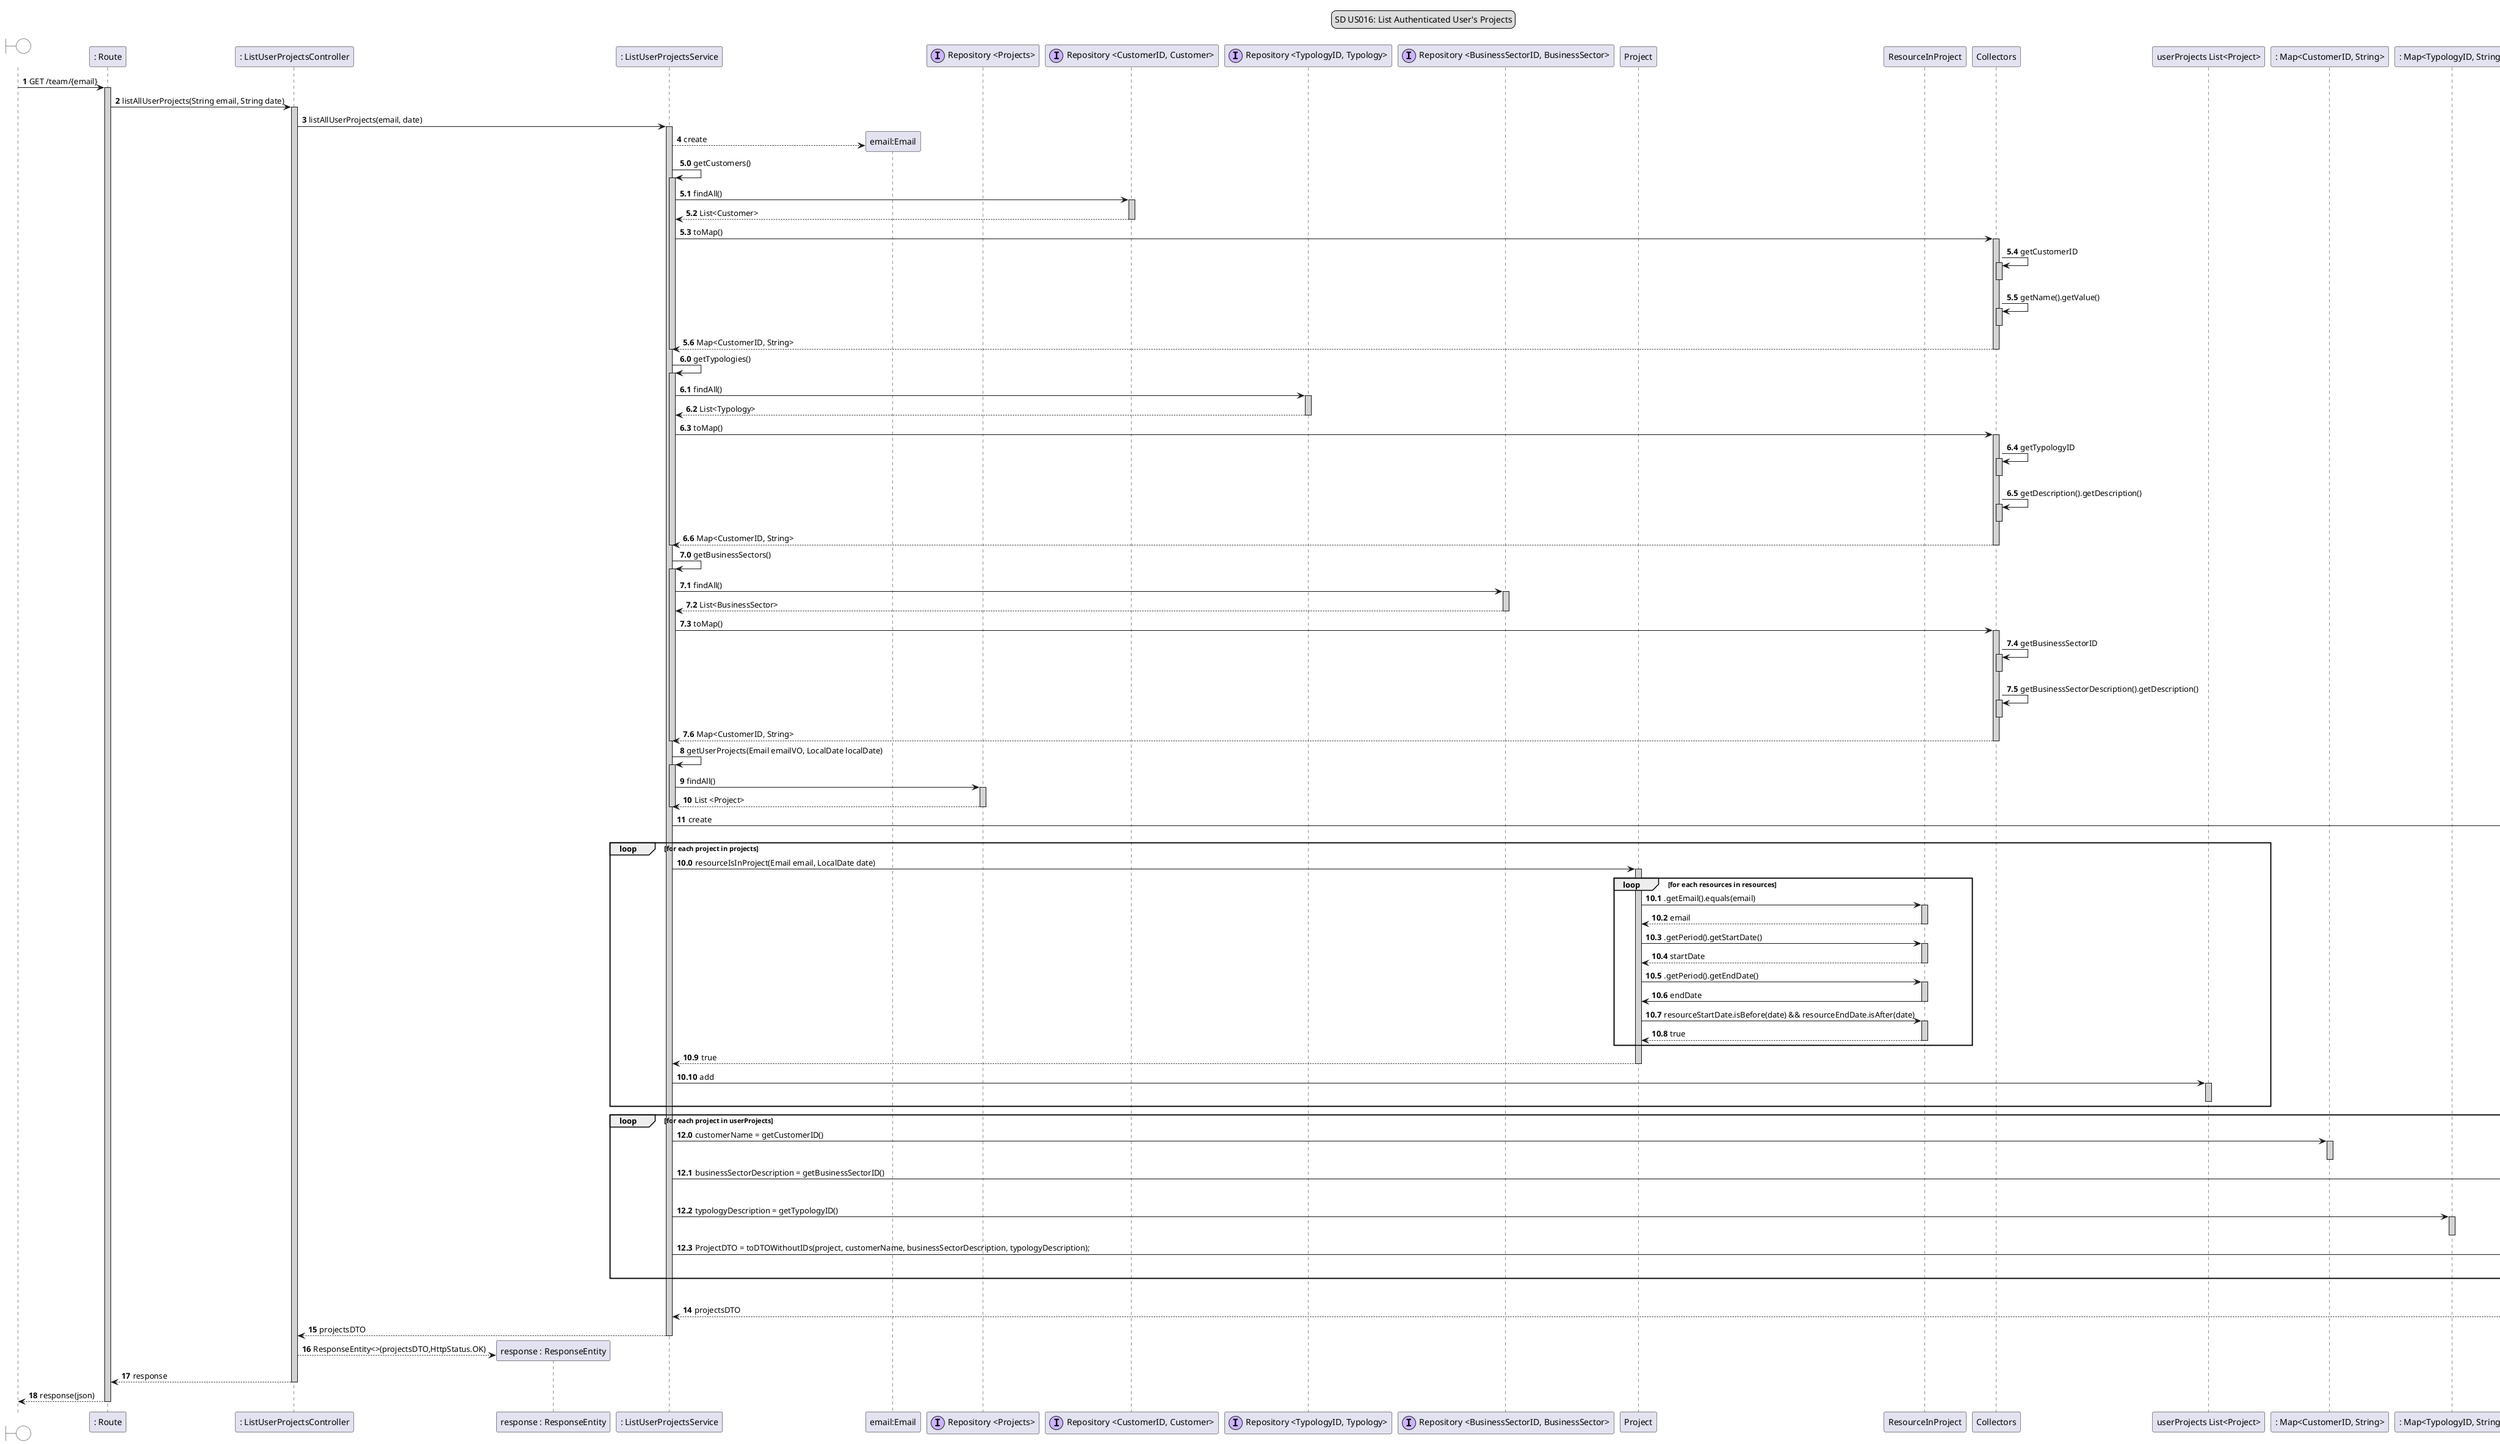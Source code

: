 @startuml

legend top
SD US016: List Authenticated User's Projects
end legend

skinparam sequence {
    LifeLineBackgroundColor #lightgrey
}
skinparam sequenceMessageAlign left

autonumber

boundary " " #white
participant ": Route" as route
participant ": ListUserProjectsController" as controller
participant "response : ResponseEntity" as response
participant ": ListUserProjectsService" as service
participant "email:Email" as V.O
participant "Repository <Projects>" as projects << (I,#ccb3ff) >>
participant "Repository <CustomerID, Customer>" << (I,#ccb3ff) >>
participant "Repository <TypologyID, Typology>" << (I,#ccb3ff) >>
participant "Repository <BusinessSectorID, BusinessSector>" << (I,#ccb3ff) >>
participant "Project" as project
participant "ResourceInProject" as rip
participant Collectors as collector
participant "userProjects List<Project>" as userProjects
participant ": Map<CustomerID, String>" as mc
participant ": Map<TypologyID, String>" as mt
participant ": Map<BusinessSectorID, String>" as mbs
participant ProjectDTOMapper
participant ": List<ProjectDTO>" as DTO


" " -> route: GET /team/{email}
activate route

route -> controller : listAllUserProjects(String email, String date)
activate controller

controller -> service: listAllUserProjects(email, date)
activate service

service --> V.O **:create

autonumber 5.0
service -> service: getCustomers()
activate service

service -> "Repository <CustomerID, Customer>": findAll()
activate "Repository <CustomerID, Customer>"
"Repository <CustomerID, Customer>" --> service: List<Customer>
deactivate
service -> collector: toMap()
activate collector
collector -> collector: getCustomerID
activate collector
deactivate
collector -> collector: getName().getValue()
activate collector

deactivate
service <-- collector: Map<CustomerID, String>
deactivate
deactivate


autonumber 6.0
service -> service: getTypologies()
activate service
service -> "Repository <TypologyID, Typology>" : findAll()
activate "Repository <TypologyID, Typology>"
"Repository <TypologyID, Typology>"  --> service: List<Typology>
deactivate

service -> collector: toMap()
activate collector
collector -> collector: getTypologyID
activate collector
deactivate
collector -> collector: getDescription().getDescription()
activate collector
deactivate
service <-- collector: Map<CustomerID, String>
deactivate
deactivate


autonumber 7.0
service -> service: getBusinessSectors()
activate service
service -> "Repository <BusinessSectorID, BusinessSector>": findAll()
activate "Repository <BusinessSectorID, BusinessSector>"
"Repository <BusinessSectorID, BusinessSector>" --> service: List<BusinessSector>
deactivate
service -> collector: toMap()
activate collector
collector -> collector: getBusinessSectorID
activate collector
deactivate
collector -> collector: getBusinessSectorDescription().getDescription()
activate collector
deactivate


service <-- collector: Map<CustomerID, String>
deactivate
deactivate


autonumber 8
service -> service : getUserProjects(Email emailVO, LocalDate localDate)
activate service
service -> projects: findAll()
activate projects
projects --> service : List <Project>
deactivate
deactivate
service -> DTO** : create

autonumber 10.0
loop for each project in projects
service -> project :  resourceIsInProject(Email email, LocalDate date)
activate project
loop for each resources in resources
project -> rip : .getEmail().equals(email)
activate rip
rip --> project: email
deactivate
project -> rip : .getPeriod().getStartDate()
activate rip
rip --> project : startDate
deactivate
project -> rip : .getPeriod().getEndDate()
activate rip
rip -> project : endDate
deactivate
project -> rip : resourceStartDate.isBefore(date) && resourceEndDate.isAfter(date)
activate rip
rip --> project : true
deactivate
end loop
project --> service : true
deactivate
service -> userProjects: add
activate userProjects
deactivate
end loop
autonumber 11

autonumber 12.0
loop for each project in userProjects
service -> mc : customerName = getCustomerID()
activate mc
deactivate
service -> mbs: businessSectorDescription = getBusinessSectorID()
activate mbs
deactivate
service -> mt : typologyDescription = getTypologyID()
activate mt
deactivate
service -> ProjectDTOMapper : ProjectDTO = toDTOWithoutIDs(project, customerName, businessSectorDescription, typologyDescription);
activate ProjectDTOMapper
ProjectDTOMapper -> DTO : add
activate DTO
end loop

autonumber 13
DTO --> ProjectDTOMapper : projectsDTO
deactivate
ProjectDTOMapper --> service : projectsDTO
deactivate
service --> controller : projectsDTO
deactivate

controller --> response **: ResponseEntity<>(projectsDTO,HttpStatus.OK)

controller --> route : response
deactivate controller

route --> " ": response(json)
deactivate route








@enduml
